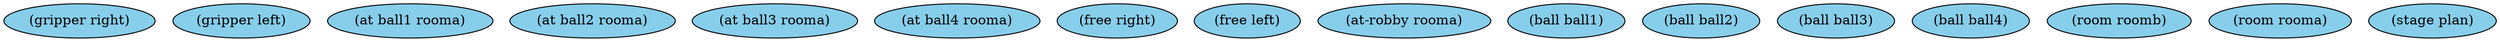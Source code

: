 digraph {
x15 [style=filled,fillcolor=skyblue,label="(gripper right)"];
x14 [style=filled,fillcolor=skyblue,label="(gripper left)"];
x13 [style=filled,fillcolor=skyblue,label="(at ball1 rooma)"];
x12 [style=filled,fillcolor=skyblue,label="(at ball2 rooma)"];
x11 [style=filled,fillcolor=skyblue,label="(at ball3 rooma)"];
x10 [style=filled,fillcolor=skyblue,label="(at ball4 rooma)"];
x9 [style=filled,fillcolor=skyblue,label="(free right)"];
x8 [style=filled,fillcolor=skyblue,label="(free left)"];
x7 [style=filled,fillcolor=skyblue,label="(at-robby rooma)"];
x6 [style=filled,fillcolor=skyblue,label="(ball ball1)"];
x5 [style=filled,fillcolor=skyblue,label="(ball ball2)"];
x4 [style=filled,fillcolor=skyblue,label="(ball ball3)"];
x3 [style=filled,fillcolor=skyblue,label="(ball ball4)"];
x2 [style=filled,fillcolor=skyblue,label="(room roomb)"];
x1 [style=filled,fillcolor=skyblue,label="(room rooma)"];
x0 [style=filled,fillcolor=skyblue,label="(stage plan)"];
}